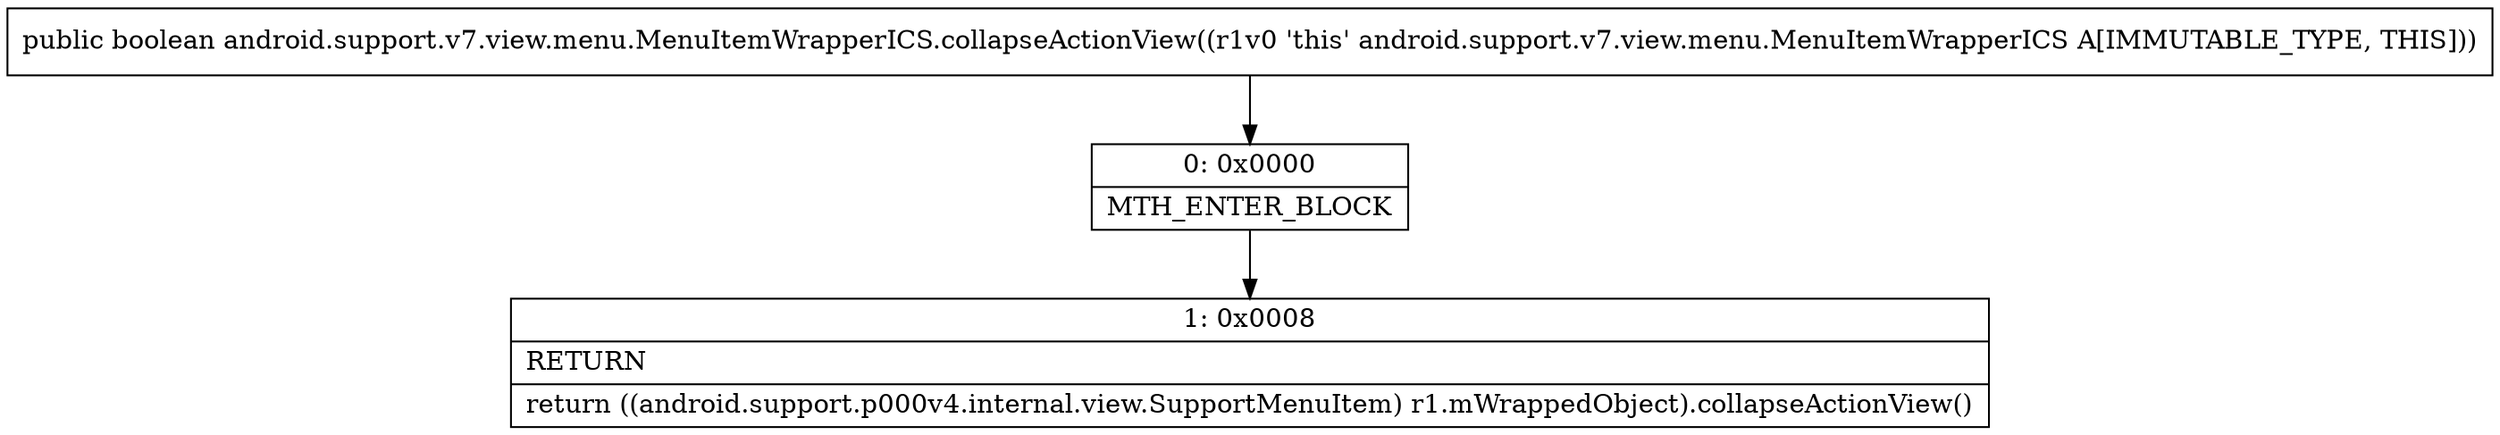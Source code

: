 digraph "CFG forandroid.support.v7.view.menu.MenuItemWrapperICS.collapseActionView()Z" {
Node_0 [shape=record,label="{0\:\ 0x0000|MTH_ENTER_BLOCK\l}"];
Node_1 [shape=record,label="{1\:\ 0x0008|RETURN\l|return ((android.support.p000v4.internal.view.SupportMenuItem) r1.mWrappedObject).collapseActionView()\l}"];
MethodNode[shape=record,label="{public boolean android.support.v7.view.menu.MenuItemWrapperICS.collapseActionView((r1v0 'this' android.support.v7.view.menu.MenuItemWrapperICS A[IMMUTABLE_TYPE, THIS])) }"];
MethodNode -> Node_0;
Node_0 -> Node_1;
}


